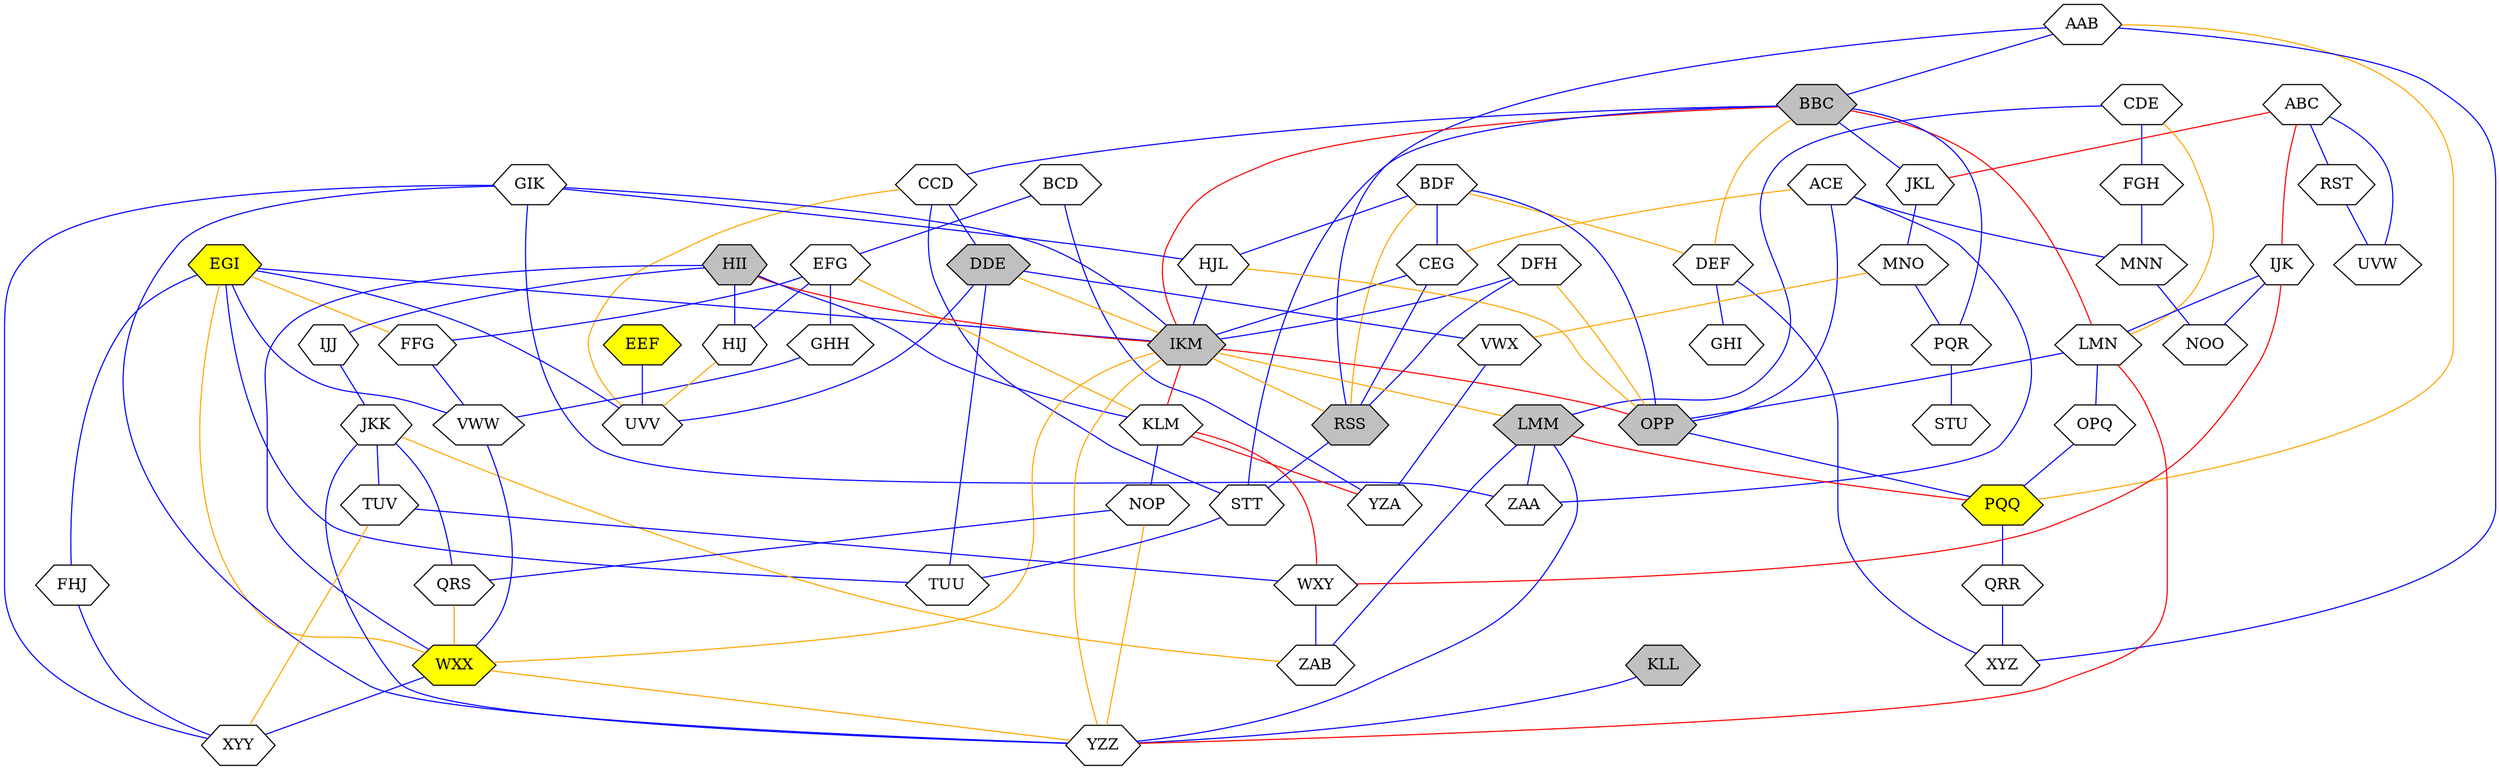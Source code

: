 graph {
AAB [shape=hexagon pos="5.5,7!" ] ;
ABC [shape=hexagon pos="3,8!" ] ;
ACE [shape=hexagon pos="3,4!" ] ;
BBC [shape=hexagon pos="6.5,7!"  style=filled fillcolor=grey] ;
BCD [shape=hexagon pos="8.5,3!" ] ;
BDF [shape=hexagon pos="3.5,5!" ] ;
CCD [shape=hexagon pos="7,6!" ] ;
CDE [shape=hexagon pos="2,2!" ] ;
CEG [shape=hexagon pos="4.5,5!" ] ;
DDE [shape=hexagon pos="7.5,5!"  style=filled fillcolor=grey] ;
DEF [shape=hexagon pos="4,8!" ] ;
DFH [shape=hexagon pos="5.5,5!" ] ;
EEF [shape=hexagon pos="8,4!"  style=filled fillcolor=yellow] ;
EFG [shape=hexagon pos="8,2!" ] ;
EGI [shape=hexagon pos="6,4!"  style=filled fillcolor=yellow] ;
FFG [shape=hexagon pos="7.5,3!" ] ;
FGH [shape=hexagon pos="1.5,3!" ] ;
FHJ [shape=hexagon pos="5.5,3!" ] ;
GHH [shape=hexagon pos="7,2!" ] ;
GHI [shape=hexagon pos="5,8!" ] ;
GIK [shape=hexagon pos="4.5,3!" ] ;
HII [shape=hexagon pos="6.5,1!"  style=filled fillcolor=grey] ;
HIJ [shape=hexagon pos="7.5,1!" ] ;
HJL [shape=hexagon pos="4,4!" ] ;
IJJ [shape=hexagon pos="5.5,1!" ] ;
IJK [shape=hexagon pos="1,4!" ] ;
IKM [shape=hexagon pos="5,4!"  style=filled fillcolor=grey] ;
JKK [shape=hexagon pos="4.5,1!" ] ;
JKL [shape=hexagon pos="6,8!" ] ;
KLL [shape=hexagon pos="3.5,1!"  style=filled fillcolor=grey] ;
KLM [shape=hexagon pos="7,0!" ] ;
LMM [shape=hexagon pos="3,2!"  style=filled fillcolor=grey] ;
LMN [shape=hexagon pos="1.5,5!" ] ;
MNN [shape=hexagon pos="2.5,3!" ] ;
MNO [shape=hexagon pos="7,8!" ] ;
NOO [shape=hexagon pos="2,4!" ] ;
NOP [shape=hexagon pos="6,0!" ] ;
OPP [shape=hexagon pos="2.5,5!"  style=filled fillcolor=grey] ;
OPQ [shape=hexagon pos="2,6!" ] ;
PQQ [shape=hexagon pos="3,6!"  style=filled fillcolor=yellow] ;
PQR [shape=hexagon pos="7.5,7!" ] ;
QRR [shape=hexagon pos="4,6!" ] ;
QRS [shape=hexagon pos="5,0!" ] ;
RSS [shape=hexagon pos="5,6!"  style=filled fillcolor=grey] ;
RST [shape=hexagon pos="2.5,7!" ] ;
STT [shape=hexagon pos="6,6!" ] ;
STU [shape=hexagon pos="8,6!" ] ;
TUU [shape=hexagon pos="6.5,5!" ] ;
TUV [shape=hexagon pos="4,0!" ] ;
UVV [shape=hexagon pos="7,4!" ] ;
UVW [shape=hexagon pos="3.5,7!" ] ;
VWW [shape=hexagon pos="6.5,3!" ] ;
VWX [shape=hexagon pos="8.5,5!" ] ;
WXX [shape=hexagon pos="6,2!"  style=filled fillcolor=yellow] ;
WXY [shape=hexagon pos="3,0!" ] ;
XYY [shape=hexagon pos="5,2!" ] ;
XYZ [shape=hexagon pos="4.5,7!" ] ;
YZA [shape=hexagon pos="9,4!" ] ;
YZZ [shape=hexagon pos="4,2!" ] ;
ZAA [shape=hexagon pos="3.5,3!" ] ;
ZAB [shape=hexagon pos="2.5,1!" ] ;
AAB -- XYZ [color=Blue];
AAB -- RSS [color=Blue];
AAB -- BBC [color=Blue];
AAB -- PQQ [color=Orange];
ABC -- UVW [color=Blue];
ABC -- RST [color=Blue];
ABC -- JKL [color=Red];
ABC -- IJK [color=Red];
ACE -- OPP [color=Blue];
ACE -- ZAA [color=Blue];
ACE -- MNN [color=Blue];
ACE -- CEG [color=Orange];
BBC -- JKL [color=Blue];
BBC -- PQR [color=Blue];
BBC -- CCD [color=Blue];
BBC -- STT [color=Blue];
BBC -- DEF [color=Orange];
BBC -- IKM [color=Red];
BBC -- LMN [color=Red];
BCD -- YZA [color=Blue];
BCD -- EFG [color=Blue];
BDF -- OPP [color=Blue];
BDF -- HJL [color=Blue];
BDF -- CEG [color=Blue];
BDF -- DEF [color=Orange];
BDF -- RSS [color=Orange];
CCD -- DDE [color=Blue];
CCD -- STT [color=Blue];
CCD -- UVV [color=Orange];
CDE -- FGH [color=Blue];
CDE -- LMM [color=Blue];
CDE -- LMN [color=Orange];
CEG -- RSS [color=Blue];
CEG -- IKM [color=Blue];
DDE -- TUU [color=Blue];
DDE -- VWX [color=Blue];
DDE -- UVV [color=Blue];
DDE -- IKM [color=Orange];
DEF -- GHI [color=Blue];
DEF -- XYZ [color=Blue];
DFH -- RSS [color=Blue];
DFH -- IKM [color=Blue];
DFH -- OPP [color=Orange];
EEF -- UVV [color=Blue];
EFG -- HIJ [color=Blue];
EFG -- GHH [color=Blue];
EFG -- FFG [color=Blue];
EFG -- KLM [color=Orange];
EGI -- TUU [color=Blue];
EGI -- VWW [color=Blue];
EGI -- IKM [color=Blue];
EGI -- FHJ [color=Blue];
EGI -- UVV [color=Blue];
EGI -- FFG [color=Orange];
EGI -- WXX [color=Orange];
FFG -- VWW [color=Blue];
FGH -- MNN [color=Blue];
FHJ -- XYY [color=Blue];
GHH -- VWW [color=Blue];
GIK -- HJL [color=Blue];
GIK -- IKM [color=Blue];
GIK -- XYY [color=Blue];
GIK -- YZZ [color=Blue];
GIK -- ZAA [color=Blue];
HII -- WXX [color=Blue];
HII -- HIJ [color=Blue];
HII -- KLM [color=Blue];
HII -- IJJ [color=Blue];
HII -- IKM [color=Red];
HIJ -- UVV [color=Orange];
HJL -- IKM [color=Blue];
HJL -- OPP [color=Orange];
IJJ -- JKK [color=Blue];
IJK -- LMN [color=Blue];
IJK -- NOO [color=Blue];
IJK -- WXY [color=Red];
IKM -- RSS [color=Orange];
IKM -- WXX [color=Orange];
IKM -- LMM [color=Orange];
IKM -- YZZ [color=Orange];
IKM -- OPP [color=Red];
IKM -- KLM [color=Red];
JKK -- YZZ [color=Blue];
JKK -- TUV [color=Blue];
JKK -- QRS [color=Blue];
JKK -- ZAB [color=Orange];
JKL -- MNO [color=Blue];
KLL -- YZZ [color=Blue];
KLM -- NOP [color=Blue];
KLM -- WXY [color=Red];
KLM -- YZA [color=Red];
LMM -- ZAA [color=Blue];
LMM -- YZZ [color=Blue];
LMM -- ZAB [color=Blue];
LMM -- PQQ [color=Red];
LMN -- OPQ [color=Blue];
LMN -- OPP [color=Blue];
LMN -- YZZ [color=Red];
MNN -- NOO [color=Blue];
MNO -- PQR [color=Blue];
MNO -- VWX [color=Orange];
NOP -- QRS [color=Blue];
NOP -- YZZ [color=Orange];
OPP -- PQQ [color=Blue];
OPQ -- PQQ [color=Blue];
PQQ -- QRR [color=Blue];
PQR -- STU [color=Blue];
QRR -- XYZ [color=Blue];
QRS -- WXX [color=Orange];
RSS -- STT [color=Blue];
RST -- UVW [color=Blue];
STT -- TUU [color=Blue];
TUV -- WXY [color=Blue];
TUV -- XYY [color=Orange];
VWW -- WXX [color=Blue];
VWX -- YZA [color=Blue];
WXX -- XYY [color=Blue];
WXX -- YZZ [color=Orange];
WXY -- ZAB [color=Blue];
}
